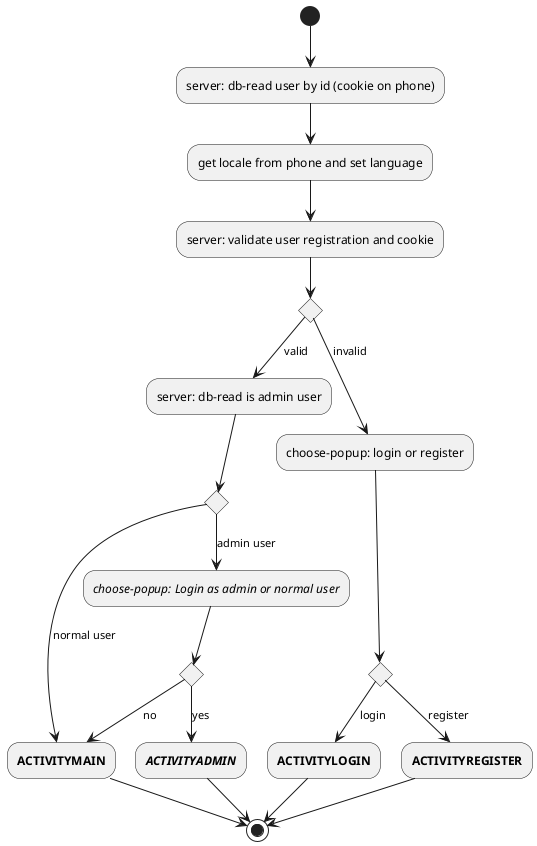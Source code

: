 @startuml
(*) --> "server: db-read user by id (cookie on phone)"
--> "get locale from phone and set language"
--> "server: validate user registration and cookie"
if "" then
    --> [valid] "server: db-read is admin user"
    if "" then
        --> [normal user] "**ACTIVITYMAIN**"
        --> (*)
    else
        --> [admin user] "//choose-popup: Login as admin or normal user//"
        if "" then
            --> [yes] "//**ACTIVITYADMIN**//"
            --> (*)
        else
            --> [no] "**ACTIVITYMAIN**"
        Endif
    Endif
else
    --> [invalid] "choose-popup: login or register"
    If "" then
        --> [login] "**ACTIVITYLOGIN**"
        --> (*)
    else
        --> [register] "**ACTIVITYREGISTER**"
        --> (*)
    Endif
Endif
@enduml